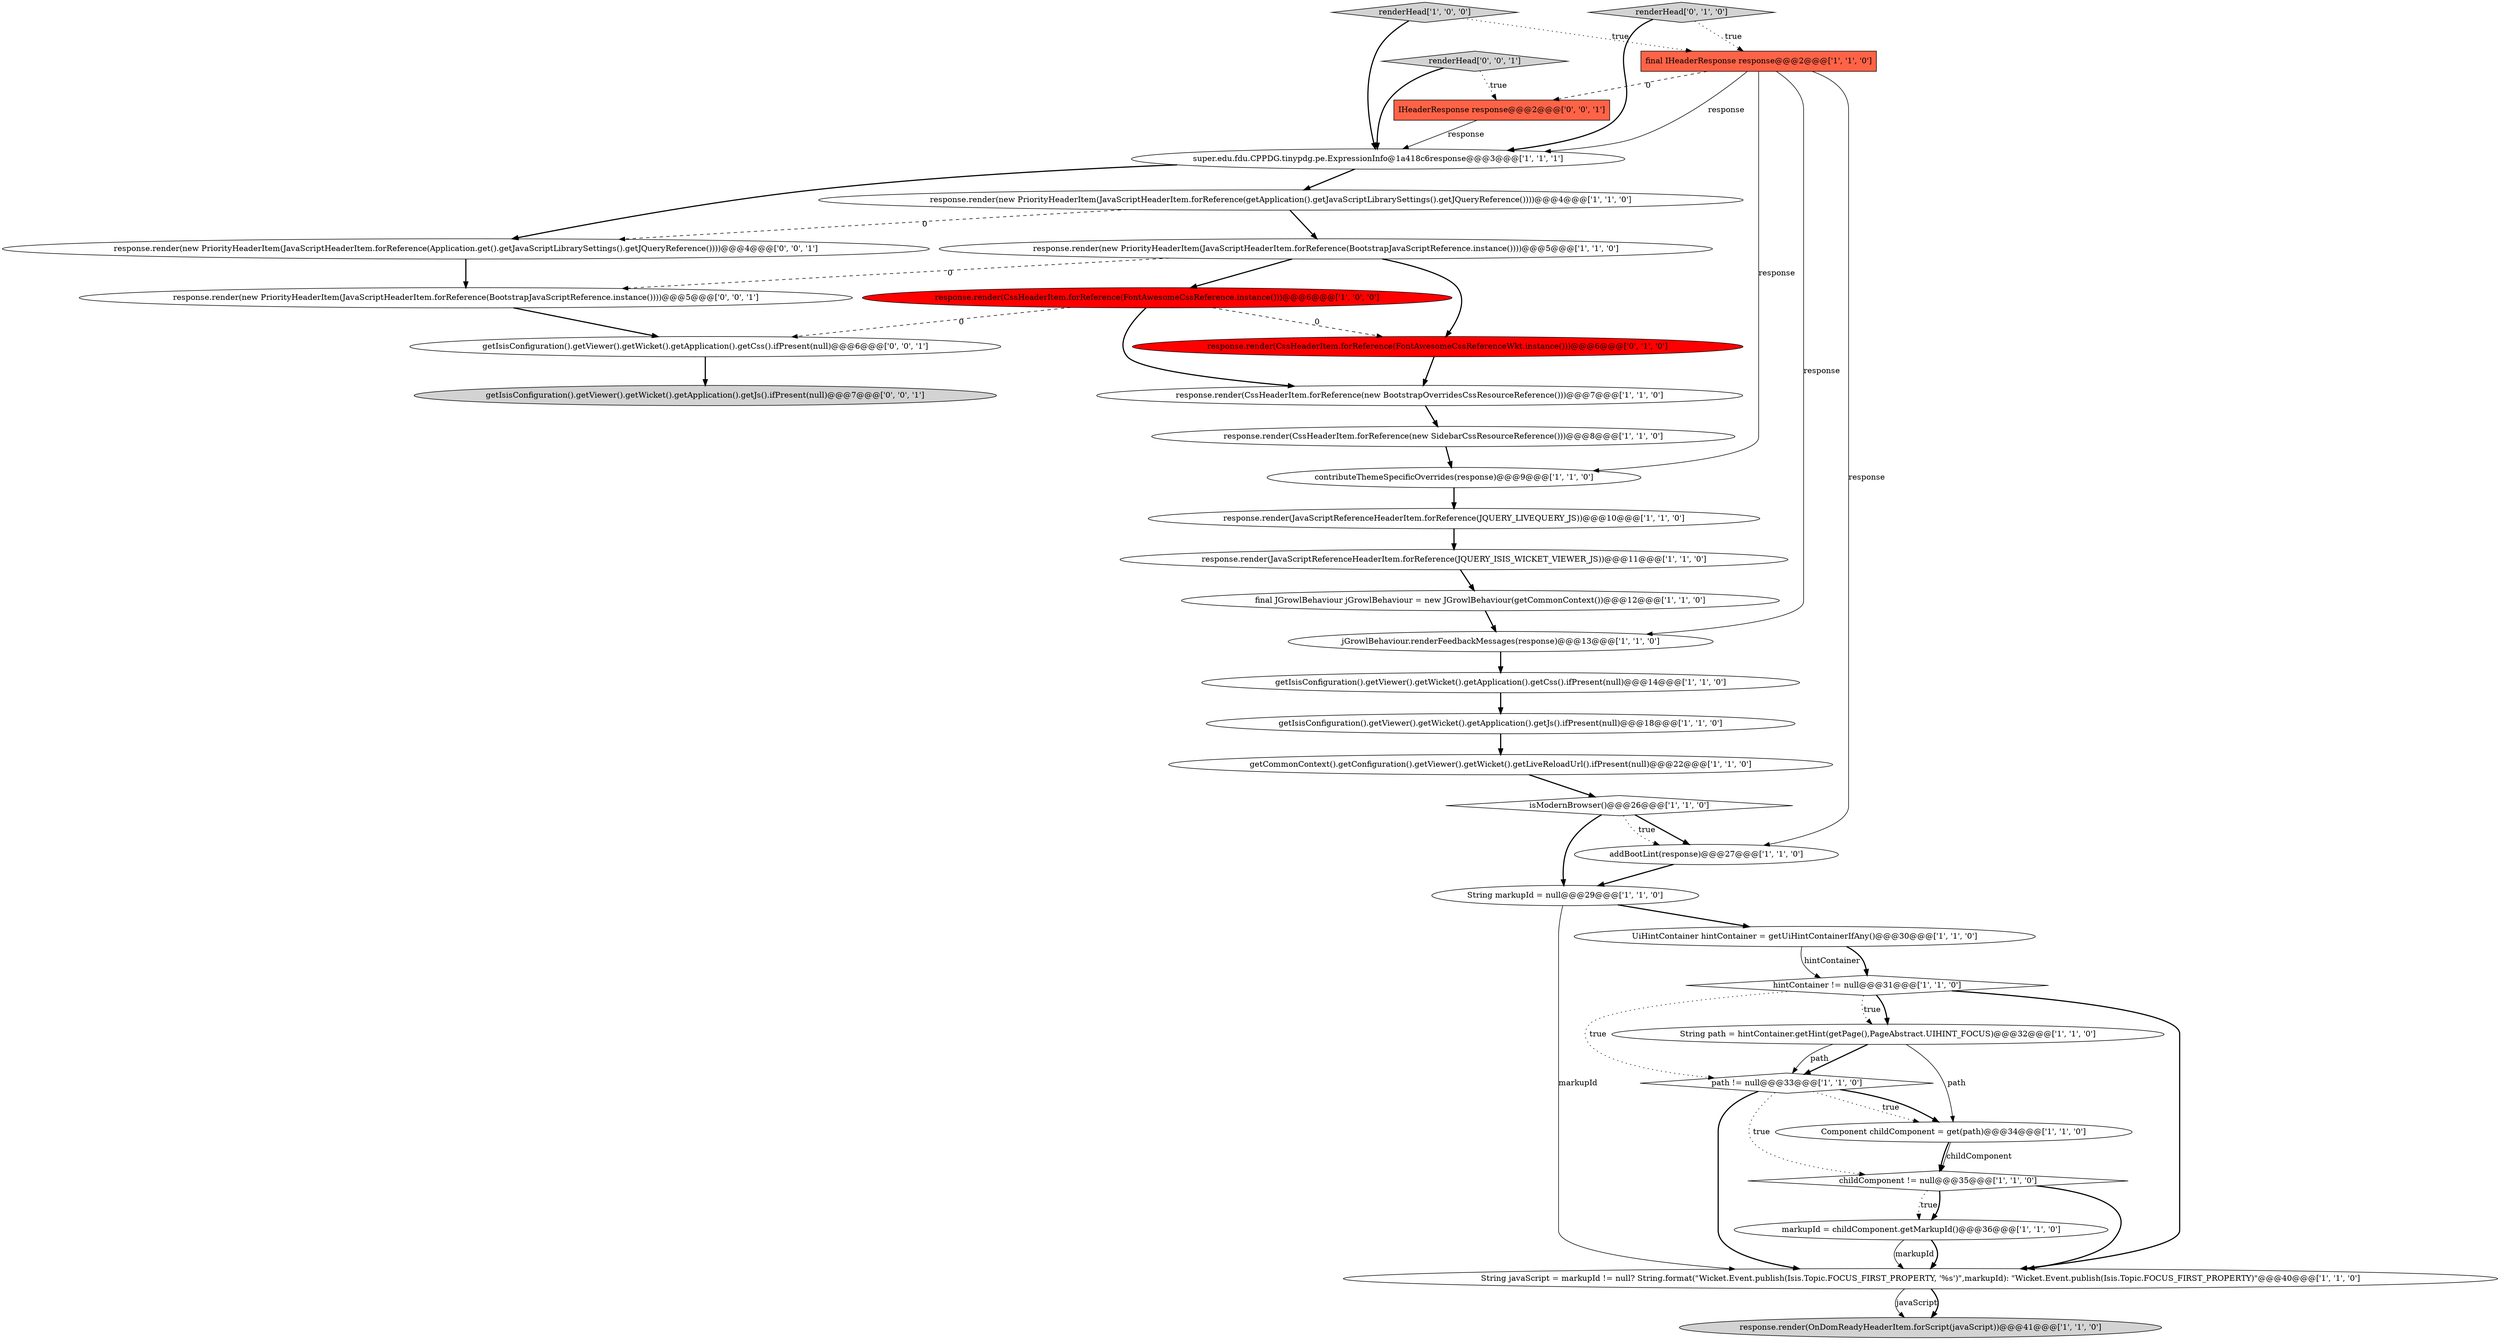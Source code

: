 digraph {
1 [style = filled, label = "response.render(OnDomReadyHeaderItem.forScript(javaScript))@@@41@@@['1', '1', '0']", fillcolor = lightgray, shape = ellipse image = "AAA0AAABBB1BBB"];
10 [style = filled, label = "response.render(CssHeaderItem.forReference(new BootstrapOverridesCssResourceReference()))@@@7@@@['1', '1', '0']", fillcolor = white, shape = ellipse image = "AAA0AAABBB1BBB"];
30 [style = filled, label = "renderHead['0', '0', '1']", fillcolor = lightgray, shape = diamond image = "AAA0AAABBB3BBB"];
17 [style = filled, label = "response.render(new PriorityHeaderItem(JavaScriptHeaderItem.forReference(BootstrapJavaScriptReference.instance())))@@@5@@@['1', '1', '0']", fillcolor = white, shape = ellipse image = "AAA0AAABBB1BBB"];
35 [style = filled, label = "response.render(new PriorityHeaderItem(JavaScriptHeaderItem.forReference(BootstrapJavaScriptReference.instance())))@@@5@@@['0', '0', '1']", fillcolor = white, shape = ellipse image = "AAA0AAABBB3BBB"];
0 [style = filled, label = "getCommonContext().getConfiguration().getViewer().getWicket().getLiveReloadUrl().ifPresent(null)@@@22@@@['1', '1', '0']", fillcolor = white, shape = ellipse image = "AAA0AAABBB1BBB"];
9 [style = filled, label = "response.render(JavaScriptReferenceHeaderItem.forReference(JQUERY_ISIS_WICKET_VIEWER_JS))@@@11@@@['1', '1', '0']", fillcolor = white, shape = ellipse image = "AAA0AAABBB1BBB"];
3 [style = filled, label = "path != null@@@33@@@['1', '1', '0']", fillcolor = white, shape = diamond image = "AAA0AAABBB1BBB"];
22 [style = filled, label = "response.render(CssHeaderItem.forReference(FontAwesomeCssReference.instance()))@@@6@@@['1', '0', '0']", fillcolor = red, shape = ellipse image = "AAA1AAABBB1BBB"];
29 [style = filled, label = "response.render(CssHeaderItem.forReference(FontAwesomeCssReferenceWkt.instance()))@@@6@@@['0', '1', '0']", fillcolor = red, shape = ellipse image = "AAA1AAABBB2BBB"];
4 [style = filled, label = "super.edu.fdu.CPPDG.tinypdg.pe.ExpressionInfo@1a418c6response@@@3@@@['1', '1', '1']", fillcolor = white, shape = ellipse image = "AAA0AAABBB1BBB"];
13 [style = filled, label = "String javaScript = markupId != null? String.format(\"Wicket.Event.publish(Isis.Topic.FOCUS_FIRST_PROPERTY, '%s')\",markupId): \"Wicket.Event.publish(Isis.Topic.FOCUS_FIRST_PROPERTY)\"@@@40@@@['1', '1', '0']", fillcolor = white, shape = ellipse image = "AAA0AAABBB1BBB"];
11 [style = filled, label = "addBootLint(response)@@@27@@@['1', '1', '0']", fillcolor = white, shape = ellipse image = "AAA0AAABBB1BBB"];
12 [style = filled, label = "response.render(new PriorityHeaderItem(JavaScriptHeaderItem.forReference(getApplication().getJavaScriptLibrarySettings().getJQueryReference())))@@@4@@@['1', '1', '0']", fillcolor = white, shape = ellipse image = "AAA0AAABBB1BBB"];
15 [style = filled, label = "String markupId = null@@@29@@@['1', '1', '0']", fillcolor = white, shape = ellipse image = "AAA0AAABBB1BBB"];
24 [style = filled, label = "jGrowlBehaviour.renderFeedbackMessages(response)@@@13@@@['1', '1', '0']", fillcolor = white, shape = ellipse image = "AAA0AAABBB1BBB"];
27 [style = filled, label = "renderHead['1', '0', '0']", fillcolor = lightgray, shape = diamond image = "AAA0AAABBB1BBB"];
33 [style = filled, label = "response.render(new PriorityHeaderItem(JavaScriptHeaderItem.forReference(Application.get().getJavaScriptLibrarySettings().getJQueryReference())))@@@4@@@['0', '0', '1']", fillcolor = white, shape = ellipse image = "AAA0AAABBB3BBB"];
20 [style = filled, label = "Component childComponent = get(path)@@@34@@@['1', '1', '0']", fillcolor = white, shape = ellipse image = "AAA0AAABBB1BBB"];
28 [style = filled, label = "renderHead['0', '1', '0']", fillcolor = lightgray, shape = diamond image = "AAA0AAABBB2BBB"];
8 [style = filled, label = "hintContainer != null@@@31@@@['1', '1', '0']", fillcolor = white, shape = diamond image = "AAA0AAABBB1BBB"];
16 [style = filled, label = "response.render(CssHeaderItem.forReference(new SidebarCssResourceReference()))@@@8@@@['1', '1', '0']", fillcolor = white, shape = ellipse image = "AAA0AAABBB1BBB"];
14 [style = filled, label = "childComponent != null@@@35@@@['1', '1', '0']", fillcolor = white, shape = diamond image = "AAA0AAABBB1BBB"];
34 [style = filled, label = "getIsisConfiguration().getViewer().getWicket().getApplication().getCss().ifPresent(null)@@@6@@@['0', '0', '1']", fillcolor = white, shape = ellipse image = "AAA0AAABBB3BBB"];
23 [style = filled, label = "contributeThemeSpecificOverrides(response)@@@9@@@['1', '1', '0']", fillcolor = white, shape = ellipse image = "AAA0AAABBB1BBB"];
7 [style = filled, label = "UiHintContainer hintContainer = getUiHintContainerIfAny()@@@30@@@['1', '1', '0']", fillcolor = white, shape = ellipse image = "AAA0AAABBB1BBB"];
21 [style = filled, label = "getIsisConfiguration().getViewer().getWicket().getApplication().getCss().ifPresent(null)@@@14@@@['1', '1', '0']", fillcolor = white, shape = ellipse image = "AAA0AAABBB1BBB"];
5 [style = filled, label = "String path = hintContainer.getHint(getPage(),PageAbstract.UIHINT_FOCUS)@@@32@@@['1', '1', '0']", fillcolor = white, shape = ellipse image = "AAA0AAABBB1BBB"];
6 [style = filled, label = "final IHeaderResponse response@@@2@@@['1', '1', '0']", fillcolor = tomato, shape = box image = "AAA0AAABBB1BBB"];
26 [style = filled, label = "getIsisConfiguration().getViewer().getWicket().getApplication().getJs().ifPresent(null)@@@18@@@['1', '1', '0']", fillcolor = white, shape = ellipse image = "AAA0AAABBB1BBB"];
31 [style = filled, label = "IHeaderResponse response@@@2@@@['0', '0', '1']", fillcolor = tomato, shape = box image = "AAA0AAABBB3BBB"];
18 [style = filled, label = "isModernBrowser()@@@26@@@['1', '1', '0']", fillcolor = white, shape = diamond image = "AAA0AAABBB1BBB"];
19 [style = filled, label = "final JGrowlBehaviour jGrowlBehaviour = new JGrowlBehaviour(getCommonContext())@@@12@@@['1', '1', '0']", fillcolor = white, shape = ellipse image = "AAA0AAABBB1BBB"];
32 [style = filled, label = "getIsisConfiguration().getViewer().getWicket().getApplication().getJs().ifPresent(null)@@@7@@@['0', '0', '1']", fillcolor = lightgray, shape = ellipse image = "AAA0AAABBB3BBB"];
2 [style = filled, label = "markupId = childComponent.getMarkupId()@@@36@@@['1', '1', '0']", fillcolor = white, shape = ellipse image = "AAA0AAABBB1BBB"];
25 [style = filled, label = "response.render(JavaScriptReferenceHeaderItem.forReference(JQUERY_LIVEQUERY_JS))@@@10@@@['1', '1', '0']", fillcolor = white, shape = ellipse image = "AAA0AAABBB1BBB"];
13->1 [style = solid, label="javaScript"];
5->3 [style = bold, label=""];
6->11 [style = solid, label="response"];
14->2 [style = dotted, label="true"];
23->25 [style = bold, label=""];
33->35 [style = bold, label=""];
12->33 [style = dashed, label="0"];
6->24 [style = solid, label="response"];
3->20 [style = dotted, label="true"];
15->7 [style = bold, label=""];
6->23 [style = solid, label="response"];
25->9 [style = bold, label=""];
12->17 [style = bold, label=""];
18->11 [style = bold, label=""];
18->15 [style = bold, label=""];
22->29 [style = dashed, label="0"];
17->35 [style = dashed, label="0"];
6->31 [style = dashed, label="0"];
20->14 [style = bold, label=""];
5->20 [style = solid, label="path"];
16->23 [style = bold, label=""];
22->34 [style = dashed, label="0"];
31->4 [style = solid, label="response"];
7->8 [style = solid, label="hintContainer"];
17->22 [style = bold, label=""];
7->8 [style = bold, label=""];
4->33 [style = bold, label=""];
8->3 [style = dotted, label="true"];
13->1 [style = bold, label=""];
11->15 [style = bold, label=""];
3->14 [style = dotted, label="true"];
19->24 [style = bold, label=""];
2->13 [style = bold, label=""];
28->6 [style = dotted, label="true"];
21->26 [style = bold, label=""];
26->0 [style = bold, label=""];
27->4 [style = bold, label=""];
3->20 [style = bold, label=""];
18->11 [style = dotted, label="true"];
10->16 [style = bold, label=""];
8->5 [style = bold, label=""];
24->21 [style = bold, label=""];
8->5 [style = dotted, label="true"];
30->4 [style = bold, label=""];
6->4 [style = solid, label="response"];
22->10 [style = bold, label=""];
15->13 [style = solid, label="markupId"];
2->13 [style = solid, label="markupId"];
4->12 [style = bold, label=""];
9->19 [style = bold, label=""];
0->18 [style = bold, label=""];
3->13 [style = bold, label=""];
29->10 [style = bold, label=""];
14->2 [style = bold, label=""];
34->32 [style = bold, label=""];
27->6 [style = dotted, label="true"];
14->13 [style = bold, label=""];
5->3 [style = solid, label="path"];
35->34 [style = bold, label=""];
17->29 [style = bold, label=""];
30->31 [style = dotted, label="true"];
8->13 [style = bold, label=""];
28->4 [style = bold, label=""];
20->14 [style = solid, label="childComponent"];
}

